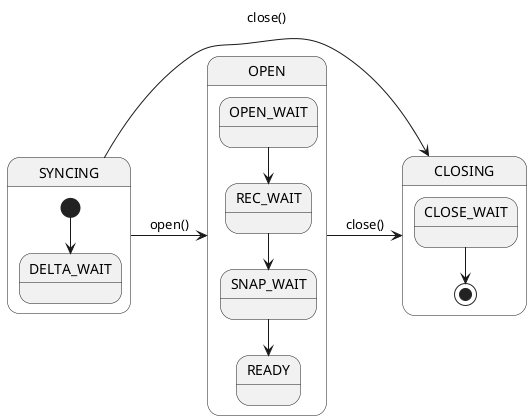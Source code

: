 @startuml

SYNCING -> OPEN : open()
SYNCING -> CLOSING : close()
OPEN -> CLOSING : close()

state SYNCING {
  [*] --> DELTA_WAIT
}

state OPEN {
  OPEN_WAIT --> REC_WAIT
  REC_WAIT --> SNAP_WAIT
  SNAP_WAIT --> READY
}

state CLOSING {
  CLOSE_WAIT --> [*]
}

@enduml
